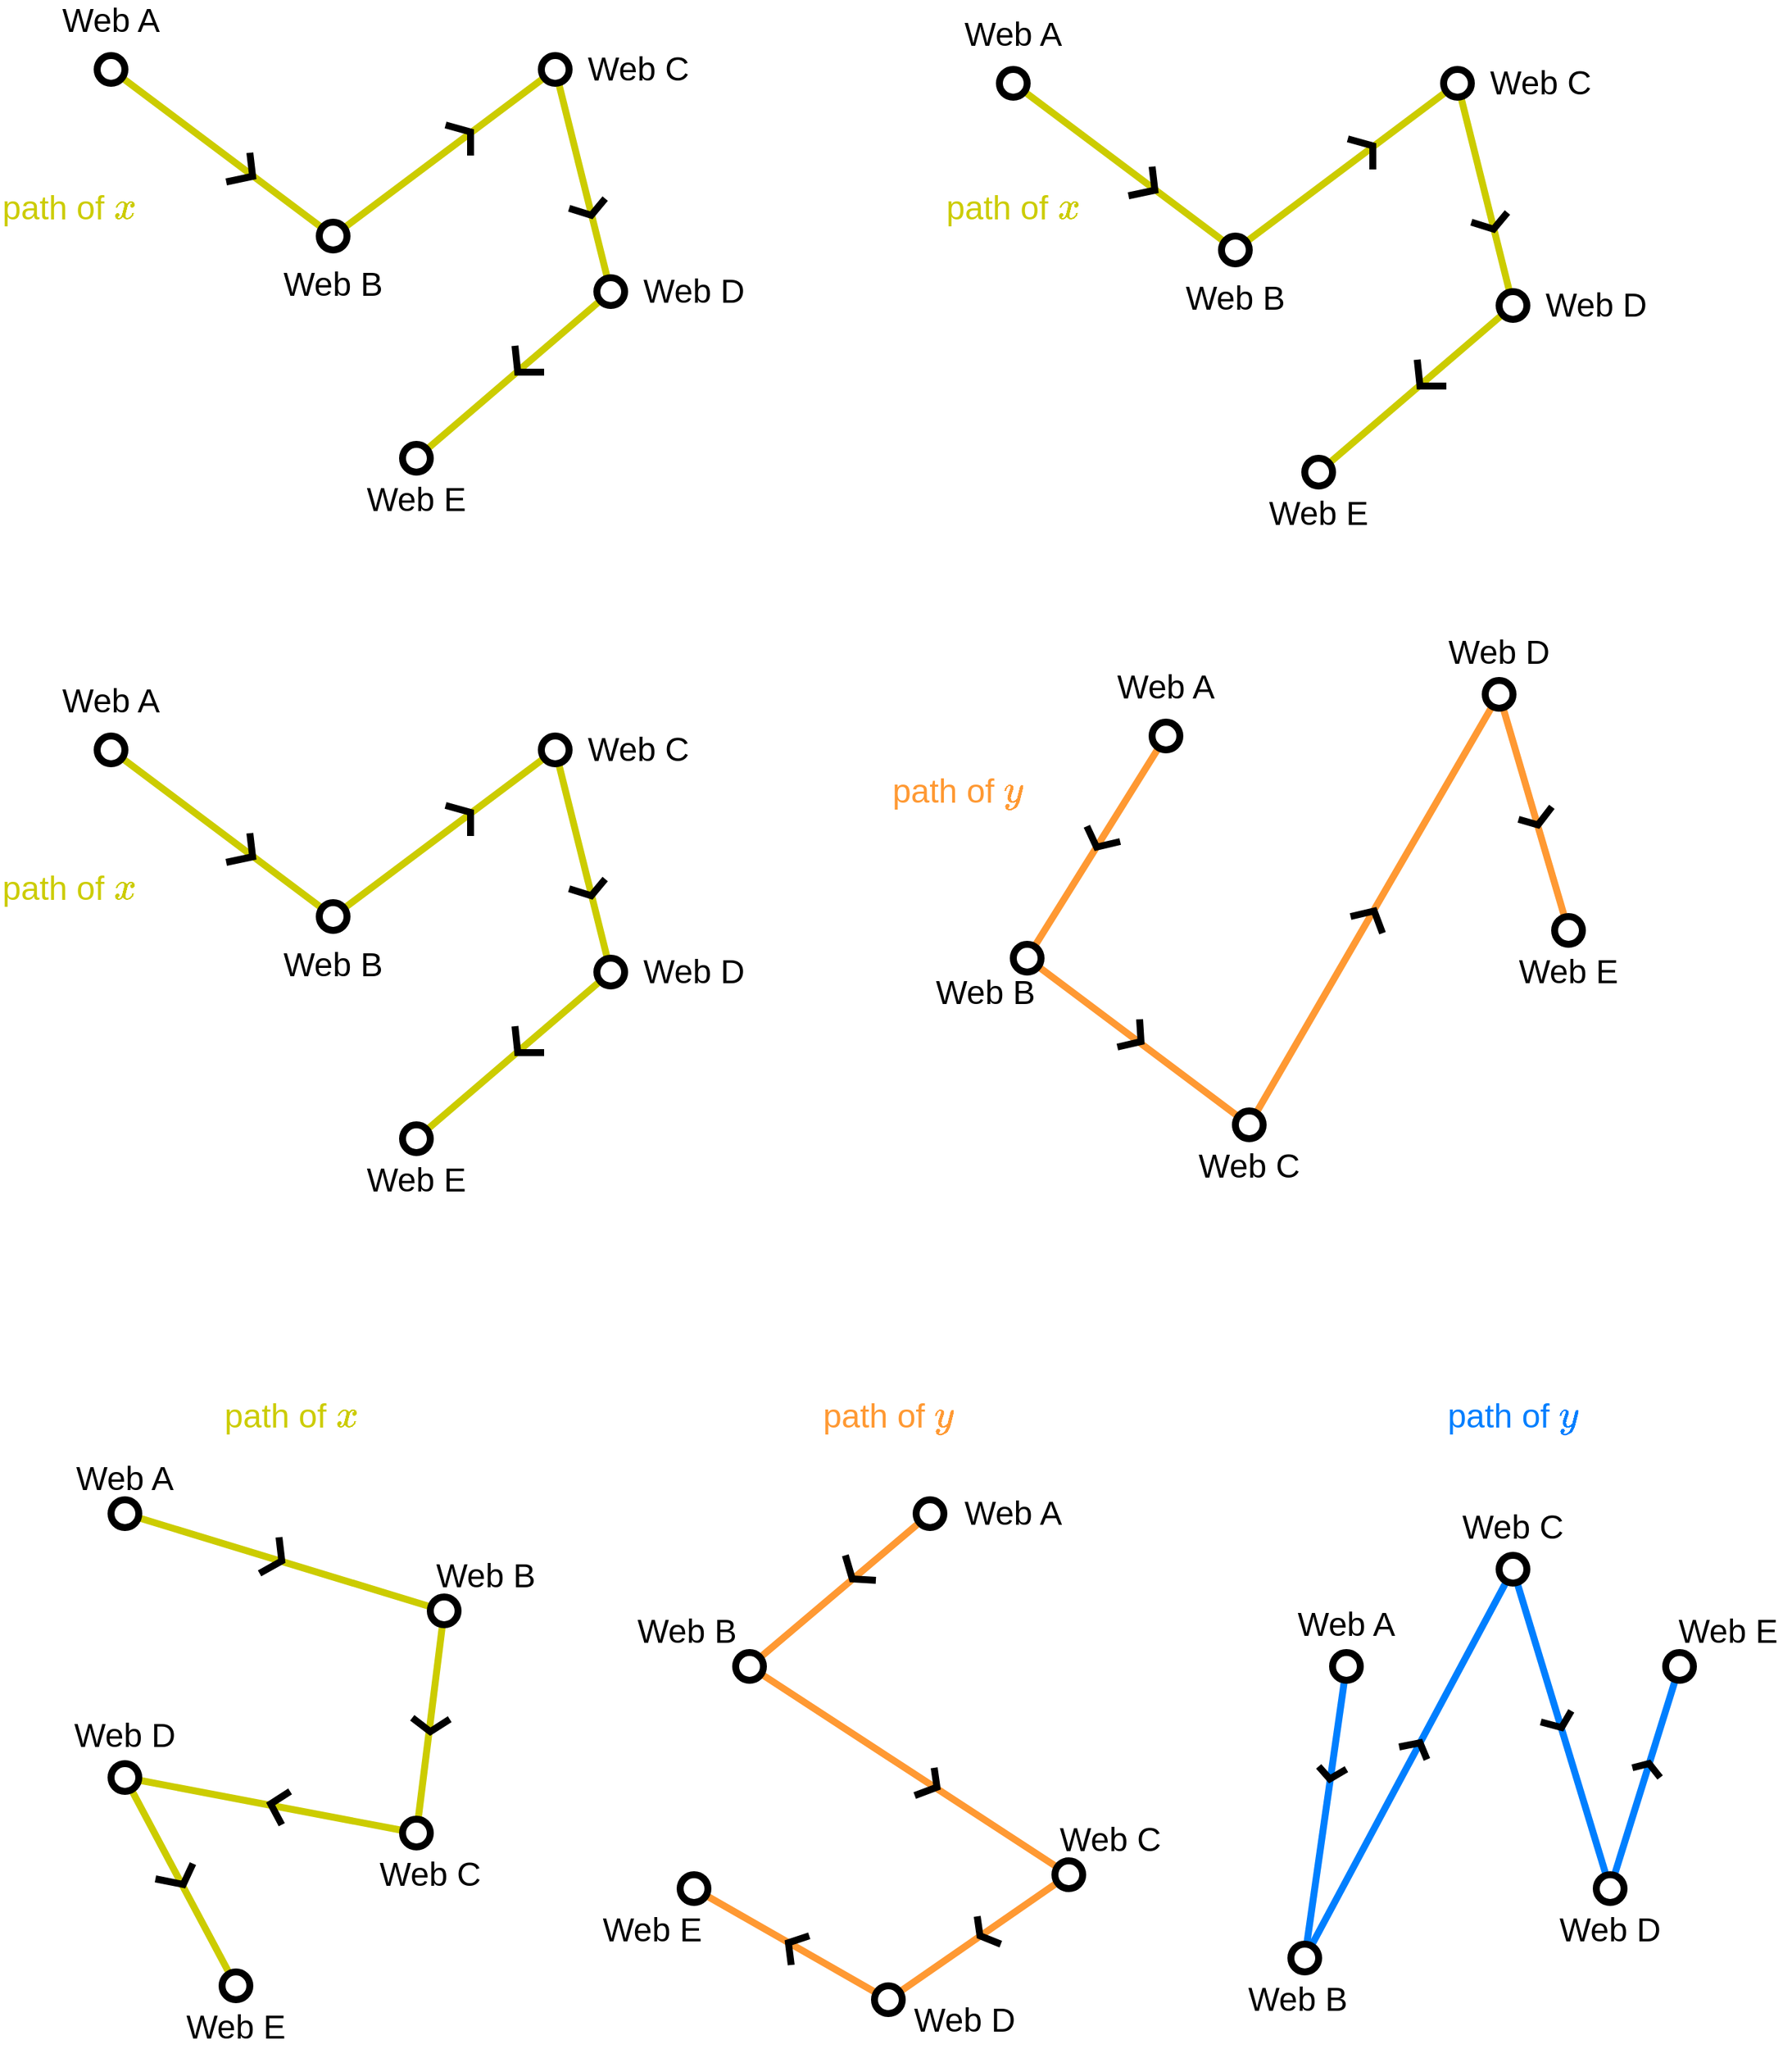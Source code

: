 <mxfile version="21.5.0" type="device">
  <diagram name="Page-1" id="IW_oSJNL5YYZl4O8NQYL">
    <mxGraphModel dx="2250" dy="1470" grid="1" gridSize="10" guides="1" tooltips="1" connect="1" arrows="1" fold="1" page="1" pageScale="1" pageWidth="850" pageHeight="1100" math="1" shadow="0">
      <root>
        <mxCell id="0" />
        <mxCell id="1" parent="0" />
        <mxCell id="uUJFxHH4b_m9CaUNY9jW-7" style="rounded=0;orthogonalLoop=1;jettySize=auto;html=1;endArrow=none;endFill=0;strokeWidth=5;strokeColor=#CCCC00;" edge="1" parent="1" source="uUJFxHH4b_m9CaUNY9jW-1" target="uUJFxHH4b_m9CaUNY9jW-3">
          <mxGeometry relative="1" as="geometry" />
        </mxCell>
        <mxCell id="uUJFxHH4b_m9CaUNY9jW-1" value="" style="ellipse;whiteSpace=wrap;html=1;strokeWidth=5;" vertex="1" parent="1">
          <mxGeometry x="70" y="150" width="20" height="20" as="geometry" />
        </mxCell>
        <mxCell id="uUJFxHH4b_m9CaUNY9jW-8" style="rounded=0;orthogonalLoop=1;jettySize=auto;html=1;endArrow=none;endFill=0;strokeWidth=5;strokeColor=#CCCC00;" edge="1" parent="1" source="uUJFxHH4b_m9CaUNY9jW-3" target="uUJFxHH4b_m9CaUNY9jW-4">
          <mxGeometry relative="1" as="geometry">
            <mxPoint x="98" y="176" as="sourcePoint" />
            <mxPoint x="242" y="284" as="targetPoint" />
          </mxGeometry>
        </mxCell>
        <mxCell id="uUJFxHH4b_m9CaUNY9jW-9" style="rounded=0;orthogonalLoop=1;jettySize=auto;html=1;endArrow=none;endFill=0;strokeWidth=5;strokeColor=#CCCC00;" edge="1" parent="1" source="uUJFxHH4b_m9CaUNY9jW-5" target="uUJFxHH4b_m9CaUNY9jW-4">
          <mxGeometry relative="1" as="geometry">
            <mxPoint x="258" y="284" as="sourcePoint" />
            <mxPoint x="402" y="176" as="targetPoint" />
          </mxGeometry>
        </mxCell>
        <mxCell id="uUJFxHH4b_m9CaUNY9jW-10" style="rounded=0;orthogonalLoop=1;jettySize=auto;html=1;endArrow=none;endFill=0;strokeWidth=5;strokeColor=#CCCC00;" edge="1" parent="1" source="uUJFxHH4b_m9CaUNY9jW-6" target="uUJFxHH4b_m9CaUNY9jW-5">
          <mxGeometry relative="1" as="geometry">
            <mxPoint x="448" y="320" as="sourcePoint" />
            <mxPoint x="412" y="180" as="targetPoint" />
          </mxGeometry>
        </mxCell>
        <mxCell id="uUJFxHH4b_m9CaUNY9jW-12" value="" style="endArrow=none;html=1;rounded=0;strokeWidth=5;" edge="1" parent="1">
          <mxGeometry width="50" height="50" relative="1" as="geometry">
            <mxPoint x="163" y="241" as="sourcePoint" />
            <mxPoint x="180" y="220" as="targetPoint" />
            <Array as="points">
              <mxPoint x="182" y="237" />
            </Array>
          </mxGeometry>
        </mxCell>
        <mxCell id="uUJFxHH4b_m9CaUNY9jW-14" value="" style="endArrow=none;html=1;rounded=0;strokeWidth=5;" edge="1" parent="1">
          <mxGeometry width="50" height="50" relative="1" as="geometry">
            <mxPoint x="321" y="200" as="sourcePoint" />
            <mxPoint x="339" y="222" as="targetPoint" />
            <Array as="points">
              <mxPoint x="339" y="205" />
            </Array>
          </mxGeometry>
        </mxCell>
        <mxCell id="uUJFxHH4b_m9CaUNY9jW-15" value="" style="endArrow=none;html=1;rounded=0;strokeWidth=5;" edge="1" parent="1">
          <mxGeometry width="50" height="50" relative="1" as="geometry">
            <mxPoint x="410" y="260" as="sourcePoint" />
            <mxPoint x="436" y="253" as="targetPoint" />
            <Array as="points">
              <mxPoint x="426" y="265" />
            </Array>
          </mxGeometry>
        </mxCell>
        <mxCell id="uUJFxHH4b_m9CaUNY9jW-16" value="" style="endArrow=none;html=1;rounded=0;strokeWidth=5;" edge="1" parent="1">
          <mxGeometry width="50" height="50" relative="1" as="geometry">
            <mxPoint x="371" y="359" as="sourcePoint" />
            <mxPoint x="392" y="378" as="targetPoint" />
            <Array as="points">
              <mxPoint x="373" y="378" />
            </Array>
          </mxGeometry>
        </mxCell>
        <mxCell id="uUJFxHH4b_m9CaUNY9jW-17" value="&lt;font style=&quot;font-size: 24px;&quot;&gt;Web A&lt;/font&gt;" style="text;html=1;strokeColor=none;fillColor=none;align=center;verticalAlign=middle;whiteSpace=wrap;rounded=0;" vertex="1" parent="1">
          <mxGeometry x="30" y="110" width="100" height="30" as="geometry" />
        </mxCell>
        <mxCell id="uUJFxHH4b_m9CaUNY9jW-18" value="&lt;font style=&quot;font-size: 24px;&quot;&gt;Web B&lt;/font&gt;" style="text;html=1;strokeColor=none;fillColor=none;align=center;verticalAlign=middle;whiteSpace=wrap;rounded=0;" vertex="1" parent="1">
          <mxGeometry x="190" y="300" width="100" height="30" as="geometry" />
        </mxCell>
        <mxCell id="uUJFxHH4b_m9CaUNY9jW-19" value="&lt;font style=&quot;font-size: 24px;&quot;&gt;Web C&lt;/font&gt;" style="text;html=1;strokeColor=none;fillColor=none;align=center;verticalAlign=middle;whiteSpace=wrap;rounded=0;" vertex="1" parent="1">
          <mxGeometry x="420" y="150" width="80" height="20" as="geometry" />
        </mxCell>
        <mxCell id="uUJFxHH4b_m9CaUNY9jW-21" value="&lt;font style=&quot;font-size: 24px;&quot;&gt;Web D&lt;/font&gt;" style="text;html=1;strokeColor=none;fillColor=none;align=center;verticalAlign=middle;whiteSpace=wrap;rounded=0;" vertex="1" parent="1">
          <mxGeometry x="460" y="310" width="80" height="20" as="geometry" />
        </mxCell>
        <mxCell id="uUJFxHH4b_m9CaUNY9jW-3" value="" style="ellipse;whiteSpace=wrap;html=1;strokeWidth=5;fillColor=default;" vertex="1" parent="1">
          <mxGeometry x="230" y="270" width="20" height="20" as="geometry" />
        </mxCell>
        <mxCell id="uUJFxHH4b_m9CaUNY9jW-4" value="" style="ellipse;whiteSpace=wrap;html=1;strokeWidth=5;" vertex="1" parent="1">
          <mxGeometry x="390" y="150" width="20" height="20" as="geometry" />
        </mxCell>
        <mxCell id="uUJFxHH4b_m9CaUNY9jW-5" value="" style="ellipse;whiteSpace=wrap;html=1;strokeWidth=5;" vertex="1" parent="1">
          <mxGeometry x="430" y="310" width="20" height="20" as="geometry" />
        </mxCell>
        <mxCell id="uUJFxHH4b_m9CaUNY9jW-6" value="" style="ellipse;whiteSpace=wrap;html=1;strokeWidth=5;" vertex="1" parent="1">
          <mxGeometry x="290" y="430" width="20" height="20" as="geometry" />
        </mxCell>
        <mxCell id="uUJFxHH4b_m9CaUNY9jW-22" value="&lt;font style=&quot;font-size: 24px;&quot;&gt;Web E&lt;/font&gt;" style="text;html=1;strokeColor=none;fillColor=none;align=center;verticalAlign=middle;whiteSpace=wrap;rounded=0;" vertex="1" parent="1">
          <mxGeometry x="260" y="460" width="80" height="20" as="geometry" />
        </mxCell>
        <mxCell id="uUJFxHH4b_m9CaUNY9jW-23" style="rounded=0;orthogonalLoop=1;jettySize=auto;html=1;endArrow=none;endFill=0;strokeWidth=5;strokeColor=#CCCC00;" edge="1" source="uUJFxHH4b_m9CaUNY9jW-24" target="uUJFxHH4b_m9CaUNY9jW-36" parent="1">
          <mxGeometry relative="1" as="geometry" />
        </mxCell>
        <mxCell id="uUJFxHH4b_m9CaUNY9jW-24" value="" style="ellipse;whiteSpace=wrap;html=1;strokeWidth=5;" vertex="1" parent="1">
          <mxGeometry x="720" y="160" width="20" height="20" as="geometry" />
        </mxCell>
        <mxCell id="uUJFxHH4b_m9CaUNY9jW-25" style="rounded=0;orthogonalLoop=1;jettySize=auto;html=1;endArrow=none;endFill=0;strokeWidth=5;strokeColor=#CCCC00;" edge="1" source="uUJFxHH4b_m9CaUNY9jW-36" target="uUJFxHH4b_m9CaUNY9jW-37" parent="1">
          <mxGeometry relative="1" as="geometry">
            <mxPoint x="748" y="186" as="sourcePoint" />
            <mxPoint x="892" y="294" as="targetPoint" />
          </mxGeometry>
        </mxCell>
        <mxCell id="uUJFxHH4b_m9CaUNY9jW-26" style="rounded=0;orthogonalLoop=1;jettySize=auto;html=1;endArrow=none;endFill=0;strokeWidth=5;strokeColor=#CCCC00;" edge="1" source="uUJFxHH4b_m9CaUNY9jW-38" target="uUJFxHH4b_m9CaUNY9jW-37" parent="1">
          <mxGeometry relative="1" as="geometry">
            <mxPoint x="908" y="294" as="sourcePoint" />
            <mxPoint x="1052" y="186" as="targetPoint" />
          </mxGeometry>
        </mxCell>
        <mxCell id="uUJFxHH4b_m9CaUNY9jW-27" style="rounded=0;orthogonalLoop=1;jettySize=auto;html=1;endArrow=none;endFill=0;strokeWidth=5;strokeColor=#CCCC00;" edge="1" source="uUJFxHH4b_m9CaUNY9jW-39" target="uUJFxHH4b_m9CaUNY9jW-38" parent="1">
          <mxGeometry relative="1" as="geometry">
            <mxPoint x="1098" y="330" as="sourcePoint" />
            <mxPoint x="1062" y="190" as="targetPoint" />
          </mxGeometry>
        </mxCell>
        <mxCell id="uUJFxHH4b_m9CaUNY9jW-28" value="" style="endArrow=none;html=1;rounded=0;strokeWidth=5;" edge="1" parent="1">
          <mxGeometry width="50" height="50" relative="1" as="geometry">
            <mxPoint x="813" y="251" as="sourcePoint" />
            <mxPoint x="830" y="230" as="targetPoint" />
            <Array as="points">
              <mxPoint x="832" y="247" />
            </Array>
          </mxGeometry>
        </mxCell>
        <mxCell id="uUJFxHH4b_m9CaUNY9jW-29" value="" style="endArrow=none;html=1;rounded=0;strokeWidth=5;" edge="1" parent="1">
          <mxGeometry width="50" height="50" relative="1" as="geometry">
            <mxPoint x="971" y="210" as="sourcePoint" />
            <mxPoint x="989" y="232" as="targetPoint" />
            <Array as="points">
              <mxPoint x="989" y="215" />
            </Array>
          </mxGeometry>
        </mxCell>
        <mxCell id="uUJFxHH4b_m9CaUNY9jW-30" value="" style="endArrow=none;html=1;rounded=0;strokeWidth=5;" edge="1" parent="1">
          <mxGeometry width="50" height="50" relative="1" as="geometry">
            <mxPoint x="1060" y="270" as="sourcePoint" />
            <mxPoint x="1086" y="263" as="targetPoint" />
            <Array as="points">
              <mxPoint x="1076" y="275" />
            </Array>
          </mxGeometry>
        </mxCell>
        <mxCell id="uUJFxHH4b_m9CaUNY9jW-31" value="" style="endArrow=none;html=1;rounded=0;strokeWidth=5;" edge="1" parent="1">
          <mxGeometry width="50" height="50" relative="1" as="geometry">
            <mxPoint x="1021" y="369" as="sourcePoint" />
            <mxPoint x="1042" y="388" as="targetPoint" />
            <Array as="points">
              <mxPoint x="1023" y="388" />
            </Array>
          </mxGeometry>
        </mxCell>
        <mxCell id="uUJFxHH4b_m9CaUNY9jW-32" value="&lt;font style=&quot;font-size: 24px;&quot;&gt;Web A&lt;/font&gt;" style="text;html=1;strokeColor=none;fillColor=none;align=center;verticalAlign=middle;whiteSpace=wrap;rounded=0;" vertex="1" parent="1">
          <mxGeometry x="680" y="120" width="100" height="30" as="geometry" />
        </mxCell>
        <mxCell id="uUJFxHH4b_m9CaUNY9jW-33" value="&lt;font style=&quot;font-size: 24px;&quot;&gt;Web B&lt;/font&gt;" style="text;html=1;strokeColor=none;fillColor=none;align=center;verticalAlign=middle;whiteSpace=wrap;rounded=0;" vertex="1" parent="1">
          <mxGeometry x="840" y="310" width="100" height="30" as="geometry" />
        </mxCell>
        <mxCell id="uUJFxHH4b_m9CaUNY9jW-34" value="&lt;font style=&quot;font-size: 24px;&quot;&gt;Web C&lt;/font&gt;" style="text;html=1;strokeColor=none;fillColor=none;align=center;verticalAlign=middle;whiteSpace=wrap;rounded=0;" vertex="1" parent="1">
          <mxGeometry x="1070" y="160" width="80" height="20" as="geometry" />
        </mxCell>
        <mxCell id="uUJFxHH4b_m9CaUNY9jW-35" value="&lt;font style=&quot;font-size: 24px;&quot;&gt;Web D&lt;/font&gt;" style="text;html=1;strokeColor=none;fillColor=none;align=center;verticalAlign=middle;whiteSpace=wrap;rounded=0;" vertex="1" parent="1">
          <mxGeometry x="1110" y="320" width="80" height="20" as="geometry" />
        </mxCell>
        <mxCell id="uUJFxHH4b_m9CaUNY9jW-36" value="" style="ellipse;whiteSpace=wrap;html=1;strokeWidth=5;fillColor=default;" vertex="1" parent="1">
          <mxGeometry x="880" y="280" width="20" height="20" as="geometry" />
        </mxCell>
        <mxCell id="uUJFxHH4b_m9CaUNY9jW-37" value="" style="ellipse;whiteSpace=wrap;html=1;strokeWidth=5;" vertex="1" parent="1">
          <mxGeometry x="1040" y="160" width="20" height="20" as="geometry" />
        </mxCell>
        <mxCell id="uUJFxHH4b_m9CaUNY9jW-38" value="" style="ellipse;whiteSpace=wrap;html=1;strokeWidth=5;" vertex="1" parent="1">
          <mxGeometry x="1080" y="320" width="20" height="20" as="geometry" />
        </mxCell>
        <mxCell id="uUJFxHH4b_m9CaUNY9jW-39" value="" style="ellipse;whiteSpace=wrap;html=1;strokeWidth=5;" vertex="1" parent="1">
          <mxGeometry x="940" y="440" width="20" height="20" as="geometry" />
        </mxCell>
        <mxCell id="uUJFxHH4b_m9CaUNY9jW-40" value="&lt;font style=&quot;font-size: 24px;&quot;&gt;Web E&lt;/font&gt;" style="text;html=1;strokeColor=none;fillColor=none;align=center;verticalAlign=middle;whiteSpace=wrap;rounded=0;" vertex="1" parent="1">
          <mxGeometry x="910" y="470" width="80" height="20" as="geometry" />
        </mxCell>
        <mxCell id="uUJFxHH4b_m9CaUNY9jW-41" value="&lt;font color=&quot;#cccc00&quot; style=&quot;font-size: 24px;&quot;&gt;path of \(x\)&lt;/font&gt;" style="text;html=1;strokeColor=none;fillColor=none;align=center;verticalAlign=middle;whiteSpace=wrap;rounded=0;" vertex="1" parent="1">
          <mxGeometry y="240" width="100" height="40" as="geometry" />
        </mxCell>
        <mxCell id="uUJFxHH4b_m9CaUNY9jW-42" value="&lt;font color=&quot;#cccc00&quot; style=&quot;font-size: 24px;&quot;&gt;path of \(x\)&lt;/font&gt;" style="text;html=1;strokeColor=none;fillColor=none;align=center;verticalAlign=middle;whiteSpace=wrap;rounded=0;" vertex="1" parent="1">
          <mxGeometry x="680" y="240" width="100" height="40" as="geometry" />
        </mxCell>
        <mxCell id="uUJFxHH4b_m9CaUNY9jW-43" style="rounded=0;orthogonalLoop=1;jettySize=auto;html=1;endArrow=none;endFill=0;strokeWidth=5;strokeColor=#CCCC00;" edge="1" source="uUJFxHH4b_m9CaUNY9jW-44" target="uUJFxHH4b_m9CaUNY9jW-56" parent="1">
          <mxGeometry relative="1" as="geometry" />
        </mxCell>
        <mxCell id="uUJFxHH4b_m9CaUNY9jW-44" value="" style="ellipse;whiteSpace=wrap;html=1;strokeWidth=5;" vertex="1" parent="1">
          <mxGeometry x="70" y="640" width="20" height="20" as="geometry" />
        </mxCell>
        <mxCell id="uUJFxHH4b_m9CaUNY9jW-45" style="rounded=0;orthogonalLoop=1;jettySize=auto;html=1;endArrow=none;endFill=0;strokeWidth=5;strokeColor=#CCCC00;" edge="1" source="uUJFxHH4b_m9CaUNY9jW-56" target="uUJFxHH4b_m9CaUNY9jW-57" parent="1">
          <mxGeometry relative="1" as="geometry">
            <mxPoint x="98" y="666" as="sourcePoint" />
            <mxPoint x="242" y="774" as="targetPoint" />
          </mxGeometry>
        </mxCell>
        <mxCell id="uUJFxHH4b_m9CaUNY9jW-46" style="rounded=0;orthogonalLoop=1;jettySize=auto;html=1;endArrow=none;endFill=0;strokeWidth=5;strokeColor=#CCCC00;" edge="1" source="uUJFxHH4b_m9CaUNY9jW-58" target="uUJFxHH4b_m9CaUNY9jW-57" parent="1">
          <mxGeometry relative="1" as="geometry">
            <mxPoint x="258" y="774" as="sourcePoint" />
            <mxPoint x="402" y="666" as="targetPoint" />
          </mxGeometry>
        </mxCell>
        <mxCell id="uUJFxHH4b_m9CaUNY9jW-47" style="rounded=0;orthogonalLoop=1;jettySize=auto;html=1;endArrow=none;endFill=0;strokeWidth=5;strokeColor=#CCCC00;" edge="1" source="uUJFxHH4b_m9CaUNY9jW-59" target="uUJFxHH4b_m9CaUNY9jW-58" parent="1">
          <mxGeometry relative="1" as="geometry">
            <mxPoint x="448" y="810" as="sourcePoint" />
            <mxPoint x="412" y="670" as="targetPoint" />
          </mxGeometry>
        </mxCell>
        <mxCell id="uUJFxHH4b_m9CaUNY9jW-48" value="" style="endArrow=none;html=1;rounded=0;strokeWidth=5;" edge="1" parent="1">
          <mxGeometry width="50" height="50" relative="1" as="geometry">
            <mxPoint x="163" y="731" as="sourcePoint" />
            <mxPoint x="180" y="710" as="targetPoint" />
            <Array as="points">
              <mxPoint x="182" y="727" />
            </Array>
          </mxGeometry>
        </mxCell>
        <mxCell id="uUJFxHH4b_m9CaUNY9jW-49" value="" style="endArrow=none;html=1;rounded=0;strokeWidth=5;" edge="1" parent="1">
          <mxGeometry width="50" height="50" relative="1" as="geometry">
            <mxPoint x="321" y="690" as="sourcePoint" />
            <mxPoint x="339" y="712" as="targetPoint" />
            <Array as="points">
              <mxPoint x="339" y="695" />
            </Array>
          </mxGeometry>
        </mxCell>
        <mxCell id="uUJFxHH4b_m9CaUNY9jW-50" value="" style="endArrow=none;html=1;rounded=0;strokeWidth=5;" edge="1" parent="1">
          <mxGeometry width="50" height="50" relative="1" as="geometry">
            <mxPoint x="410" y="750" as="sourcePoint" />
            <mxPoint x="436" y="743" as="targetPoint" />
            <Array as="points">
              <mxPoint x="426" y="755" />
            </Array>
          </mxGeometry>
        </mxCell>
        <mxCell id="uUJFxHH4b_m9CaUNY9jW-51" value="" style="endArrow=none;html=1;rounded=0;strokeWidth=5;" edge="1" parent="1">
          <mxGeometry width="50" height="50" relative="1" as="geometry">
            <mxPoint x="371" y="849" as="sourcePoint" />
            <mxPoint x="392" y="868" as="targetPoint" />
            <Array as="points">
              <mxPoint x="373" y="868" />
            </Array>
          </mxGeometry>
        </mxCell>
        <mxCell id="uUJFxHH4b_m9CaUNY9jW-52" value="&lt;font style=&quot;font-size: 24px;&quot;&gt;Web A&lt;/font&gt;" style="text;html=1;strokeColor=none;fillColor=none;align=center;verticalAlign=middle;whiteSpace=wrap;rounded=0;" vertex="1" parent="1">
          <mxGeometry x="30" y="600" width="100" height="30" as="geometry" />
        </mxCell>
        <mxCell id="uUJFxHH4b_m9CaUNY9jW-53" value="&lt;font style=&quot;font-size: 24px;&quot;&gt;Web B&lt;/font&gt;" style="text;html=1;strokeColor=none;fillColor=none;align=center;verticalAlign=middle;whiteSpace=wrap;rounded=0;" vertex="1" parent="1">
          <mxGeometry x="190" y="790" width="100" height="30" as="geometry" />
        </mxCell>
        <mxCell id="uUJFxHH4b_m9CaUNY9jW-54" value="&lt;font style=&quot;font-size: 24px;&quot;&gt;Web C&lt;/font&gt;" style="text;html=1;strokeColor=none;fillColor=none;align=center;verticalAlign=middle;whiteSpace=wrap;rounded=0;" vertex="1" parent="1">
          <mxGeometry x="420" y="640" width="80" height="20" as="geometry" />
        </mxCell>
        <mxCell id="uUJFxHH4b_m9CaUNY9jW-55" value="&lt;font style=&quot;font-size: 24px;&quot;&gt;Web D&lt;/font&gt;" style="text;html=1;strokeColor=none;fillColor=none;align=center;verticalAlign=middle;whiteSpace=wrap;rounded=0;" vertex="1" parent="1">
          <mxGeometry x="460" y="800" width="80" height="20" as="geometry" />
        </mxCell>
        <mxCell id="uUJFxHH4b_m9CaUNY9jW-56" value="" style="ellipse;whiteSpace=wrap;html=1;strokeWidth=5;fillColor=default;" vertex="1" parent="1">
          <mxGeometry x="230" y="760" width="20" height="20" as="geometry" />
        </mxCell>
        <mxCell id="uUJFxHH4b_m9CaUNY9jW-57" value="" style="ellipse;whiteSpace=wrap;html=1;strokeWidth=5;" vertex="1" parent="1">
          <mxGeometry x="390" y="640" width="20" height="20" as="geometry" />
        </mxCell>
        <mxCell id="uUJFxHH4b_m9CaUNY9jW-58" value="" style="ellipse;whiteSpace=wrap;html=1;strokeWidth=5;" vertex="1" parent="1">
          <mxGeometry x="430" y="800" width="20" height="20" as="geometry" />
        </mxCell>
        <mxCell id="uUJFxHH4b_m9CaUNY9jW-59" value="" style="ellipse;whiteSpace=wrap;html=1;strokeWidth=5;" vertex="1" parent="1">
          <mxGeometry x="290" y="920" width="20" height="20" as="geometry" />
        </mxCell>
        <mxCell id="uUJFxHH4b_m9CaUNY9jW-60" value="&lt;font style=&quot;font-size: 24px;&quot;&gt;Web E&lt;/font&gt;" style="text;html=1;strokeColor=none;fillColor=none;align=center;verticalAlign=middle;whiteSpace=wrap;rounded=0;" vertex="1" parent="1">
          <mxGeometry x="260" y="950" width="80" height="20" as="geometry" />
        </mxCell>
        <mxCell id="uUJFxHH4b_m9CaUNY9jW-61" value="&lt;font color=&quot;#cccc00&quot; style=&quot;font-size: 24px;&quot;&gt;path of \(x\)&lt;/font&gt;" style="text;html=1;strokeColor=none;fillColor=none;align=center;verticalAlign=middle;whiteSpace=wrap;rounded=0;" vertex="1" parent="1">
          <mxGeometry y="730" width="100" height="40" as="geometry" />
        </mxCell>
        <mxCell id="uUJFxHH4b_m9CaUNY9jW-67" style="rounded=0;orthogonalLoop=1;jettySize=auto;html=1;endArrow=none;endFill=0;strokeWidth=5;strokeColor=#FF9933;" edge="1" parent="1" source="uUJFxHH4b_m9CaUNY9jW-63" target="uUJFxHH4b_m9CaUNY9jW-62">
          <mxGeometry relative="1" as="geometry">
            <mxPoint x="760" y="692" as="sourcePoint" />
            <mxPoint x="904" y="800" as="targetPoint" />
          </mxGeometry>
        </mxCell>
        <mxCell id="uUJFxHH4b_m9CaUNY9jW-68" style="rounded=0;orthogonalLoop=1;jettySize=auto;html=1;endArrow=none;endFill=0;strokeWidth=5;strokeColor=#FF9933;" edge="1" parent="1" source="uUJFxHH4b_m9CaUNY9jW-63" target="uUJFxHH4b_m9CaUNY9jW-64">
          <mxGeometry relative="1" as="geometry">
            <mxPoint x="755" y="802" as="sourcePoint" />
            <mxPoint x="845" y="658" as="targetPoint" />
          </mxGeometry>
        </mxCell>
        <mxCell id="uUJFxHH4b_m9CaUNY9jW-69" style="rounded=0;orthogonalLoop=1;jettySize=auto;html=1;endArrow=none;endFill=0;strokeWidth=5;strokeColor=#FF9933;" edge="1" parent="1" source="uUJFxHH4b_m9CaUNY9jW-64" target="uUJFxHH4b_m9CaUNY9jW-65">
          <mxGeometry relative="1" as="geometry">
            <mxPoint x="758" y="816" as="sourcePoint" />
            <mxPoint x="902" y="924" as="targetPoint" />
          </mxGeometry>
        </mxCell>
        <mxCell id="uUJFxHH4b_m9CaUNY9jW-70" style="rounded=0;orthogonalLoop=1;jettySize=auto;html=1;endArrow=none;endFill=0;strokeWidth=5;strokeColor=#FF9933;" edge="1" parent="1" source="uUJFxHH4b_m9CaUNY9jW-65" target="uUJFxHH4b_m9CaUNY9jW-66">
          <mxGeometry relative="1" as="geometry">
            <mxPoint x="915" y="921" as="sourcePoint" />
            <mxPoint x="1085" y="629" as="targetPoint" />
          </mxGeometry>
        </mxCell>
        <mxCell id="uUJFxHH4b_m9CaUNY9jW-62" value="" style="ellipse;whiteSpace=wrap;html=1;strokeWidth=5;" vertex="1" parent="1">
          <mxGeometry x="830" y="630" width="20" height="20" as="geometry" />
        </mxCell>
        <mxCell id="uUJFxHH4b_m9CaUNY9jW-63" value="" style="ellipse;whiteSpace=wrap;html=1;strokeWidth=5;" vertex="1" parent="1">
          <mxGeometry x="730" y="790" width="20" height="20" as="geometry" />
        </mxCell>
        <mxCell id="uUJFxHH4b_m9CaUNY9jW-64" value="" style="ellipse;whiteSpace=wrap;html=1;strokeWidth=5;" vertex="1" parent="1">
          <mxGeometry x="890" y="910" width="20" height="20" as="geometry" />
        </mxCell>
        <mxCell id="uUJFxHH4b_m9CaUNY9jW-65" value="" style="ellipse;whiteSpace=wrap;html=1;strokeWidth=5;" vertex="1" parent="1">
          <mxGeometry x="1070" y="600" width="20" height="20" as="geometry" />
        </mxCell>
        <mxCell id="uUJFxHH4b_m9CaUNY9jW-66" value="" style="ellipse;whiteSpace=wrap;html=1;strokeWidth=5;" vertex="1" parent="1">
          <mxGeometry x="1120" y="770" width="20" height="20" as="geometry" />
        </mxCell>
        <mxCell id="uUJFxHH4b_m9CaUNY9jW-72" value="" style="endArrow=none;html=1;rounded=0;strokeWidth=5;" edge="1" parent="1">
          <mxGeometry width="50" height="50" relative="1" as="geometry">
            <mxPoint x="783" y="705" as="sourcePoint" />
            <mxPoint x="807" y="716" as="targetPoint" />
            <Array as="points">
              <mxPoint x="790" y="720" />
            </Array>
          </mxGeometry>
        </mxCell>
        <mxCell id="uUJFxHH4b_m9CaUNY9jW-73" value="" style="endArrow=none;html=1;rounded=0;strokeWidth=5;" edge="1" parent="1">
          <mxGeometry width="50" height="50" relative="1" as="geometry">
            <mxPoint x="821" y="844" as="sourcePoint" />
            <mxPoint x="805" y="864" as="targetPoint" />
            <Array as="points">
              <mxPoint x="822" y="860" />
            </Array>
          </mxGeometry>
        </mxCell>
        <mxCell id="uUJFxHH4b_m9CaUNY9jW-74" value="" style="endArrow=none;html=1;rounded=0;strokeWidth=5;" edge="1" parent="1">
          <mxGeometry width="50" height="50" relative="1" as="geometry">
            <mxPoint x="996" y="782" as="sourcePoint" />
            <mxPoint x="973" y="770" as="targetPoint" />
            <Array as="points">
              <mxPoint x="990" y="766" />
            </Array>
          </mxGeometry>
        </mxCell>
        <mxCell id="uUJFxHH4b_m9CaUNY9jW-75" value="" style="endArrow=none;html=1;rounded=0;strokeWidth=5;" edge="1" parent="1">
          <mxGeometry width="50" height="50" relative="1" as="geometry">
            <mxPoint x="1094" y="700" as="sourcePoint" />
            <mxPoint x="1118" y="691" as="targetPoint" />
            <Array as="points">
              <mxPoint x="1108" y="704" />
            </Array>
          </mxGeometry>
        </mxCell>
        <mxCell id="uUJFxHH4b_m9CaUNY9jW-76" value="&lt;font style=&quot;font-size: 24px;&quot;&gt;Web A&lt;/font&gt;" style="text;html=1;strokeColor=none;fillColor=none;align=center;verticalAlign=middle;whiteSpace=wrap;rounded=0;" vertex="1" parent="1">
          <mxGeometry x="790" y="590" width="100" height="30" as="geometry" />
        </mxCell>
        <mxCell id="uUJFxHH4b_m9CaUNY9jW-77" value="&lt;font style=&quot;font-size: 24px;&quot;&gt;Web B&lt;/font&gt;" style="text;html=1;strokeColor=none;fillColor=none;align=center;verticalAlign=middle;whiteSpace=wrap;rounded=0;" vertex="1" parent="1">
          <mxGeometry x="660" y="810" width="100" height="30" as="geometry" />
        </mxCell>
        <mxCell id="uUJFxHH4b_m9CaUNY9jW-78" value="&lt;font style=&quot;font-size: 24px;&quot;&gt;Web C&lt;/font&gt;" style="text;html=1;strokeColor=none;fillColor=none;align=center;verticalAlign=middle;whiteSpace=wrap;rounded=0;" vertex="1" parent="1">
          <mxGeometry x="860" y="940" width="80" height="20" as="geometry" />
        </mxCell>
        <mxCell id="uUJFxHH4b_m9CaUNY9jW-80" value="&lt;font style=&quot;font-size: 24px;&quot;&gt;Web D&lt;/font&gt;" style="text;html=1;strokeColor=none;fillColor=none;align=center;verticalAlign=middle;whiteSpace=wrap;rounded=0;" vertex="1" parent="1">
          <mxGeometry x="1040" y="570" width="80" height="20" as="geometry" />
        </mxCell>
        <mxCell id="uUJFxHH4b_m9CaUNY9jW-81" value="&lt;font style=&quot;font-size: 24px;&quot;&gt;Web E&lt;/font&gt;" style="text;html=1;strokeColor=none;fillColor=none;align=center;verticalAlign=middle;whiteSpace=wrap;rounded=0;" vertex="1" parent="1">
          <mxGeometry x="1090" y="800" width="80" height="20" as="geometry" />
        </mxCell>
        <mxCell id="uUJFxHH4b_m9CaUNY9jW-82" value="&lt;font color=&quot;#ff9933&quot; style=&quot;font-size: 24px;&quot;&gt;path of \(y\)&lt;/font&gt;" style="text;html=1;strokeColor=none;fillColor=none;align=center;verticalAlign=middle;whiteSpace=wrap;rounded=0;" vertex="1" parent="1">
          <mxGeometry x="640" y="660" width="100" height="40" as="geometry" />
        </mxCell>
        <mxCell id="uUJFxHH4b_m9CaUNY9jW-89" style="rounded=0;orthogonalLoop=1;jettySize=auto;html=1;endArrow=none;endFill=0;strokeWidth=5;strokeColor=#CCCC00;" edge="1" parent="1" source="uUJFxHH4b_m9CaUNY9jW-84" target="uUJFxHH4b_m9CaUNY9jW-85">
          <mxGeometry relative="1" as="geometry">
            <mxPoint x="150" y="1297" as="sourcePoint" />
            <mxPoint x="274" y="1190" as="targetPoint" />
          </mxGeometry>
        </mxCell>
        <mxCell id="uUJFxHH4b_m9CaUNY9jW-90" style="rounded=0;orthogonalLoop=1;jettySize=auto;html=1;endArrow=none;endFill=0;strokeWidth=5;strokeColor=#CCCC00;" edge="1" parent="1" source="uUJFxHH4b_m9CaUNY9jW-85" target="uUJFxHH4b_m9CaUNY9jW-86">
          <mxGeometry relative="1" as="geometry">
            <mxPoint x="110" y="1213" as="sourcePoint" />
            <mxPoint x="320" y="1277" as="targetPoint" />
          </mxGeometry>
        </mxCell>
        <mxCell id="uUJFxHH4b_m9CaUNY9jW-91" style="rounded=0;orthogonalLoop=1;jettySize=auto;html=1;endArrow=none;endFill=0;strokeWidth=5;strokeColor=#CCCC00;" edge="1" parent="1" source="uUJFxHH4b_m9CaUNY9jW-87" target="uUJFxHH4b_m9CaUNY9jW-86">
          <mxGeometry relative="1" as="geometry">
            <mxPoint x="329" y="1290" as="sourcePoint" />
            <mxPoint x="250" y="1460" as="targetPoint" />
          </mxGeometry>
        </mxCell>
        <mxCell id="uUJFxHH4b_m9CaUNY9jW-92" style="rounded=0;orthogonalLoop=1;jettySize=auto;html=1;endArrow=none;endFill=0;strokeWidth=5;strokeColor=#CCCC00;" edge="1" parent="1" source="uUJFxHH4b_m9CaUNY9jW-87" target="uUJFxHH4b_m9CaUNY9jW-88">
          <mxGeometry relative="1" as="geometry">
            <mxPoint x="110" y="1402" as="sourcePoint" />
            <mxPoint x="300" y="1438" as="targetPoint" />
          </mxGeometry>
        </mxCell>
        <mxCell id="uUJFxHH4b_m9CaUNY9jW-84" value="" style="ellipse;whiteSpace=wrap;html=1;strokeWidth=5;" vertex="1" parent="1">
          <mxGeometry x="80" y="1190" width="20" height="20" as="geometry" />
        </mxCell>
        <mxCell id="uUJFxHH4b_m9CaUNY9jW-85" value="" style="ellipse;whiteSpace=wrap;html=1;strokeWidth=5;" vertex="1" parent="1">
          <mxGeometry x="310" y="1260" width="20" height="20" as="geometry" />
        </mxCell>
        <mxCell id="uUJFxHH4b_m9CaUNY9jW-86" value="" style="ellipse;whiteSpace=wrap;html=1;strokeWidth=5;" vertex="1" parent="1">
          <mxGeometry x="290" y="1420" width="20" height="20" as="geometry" />
        </mxCell>
        <mxCell id="uUJFxHH4b_m9CaUNY9jW-87" value="" style="ellipse;whiteSpace=wrap;html=1;strokeWidth=5;" vertex="1" parent="1">
          <mxGeometry x="80" y="1380" width="20" height="20" as="geometry" />
        </mxCell>
        <mxCell id="uUJFxHH4b_m9CaUNY9jW-88" value="" style="ellipse;whiteSpace=wrap;html=1;strokeWidth=5;" vertex="1" parent="1">
          <mxGeometry x="160" y="1530" width="20" height="20" as="geometry" />
        </mxCell>
        <mxCell id="uUJFxHH4b_m9CaUNY9jW-93" value="" style="endArrow=none;html=1;rounded=0;strokeWidth=5;" edge="1" parent="1">
          <mxGeometry width="50" height="50" relative="1" as="geometry">
            <mxPoint x="187" y="1243" as="sourcePoint" />
            <mxPoint x="201" y="1217" as="targetPoint" />
            <Array as="points">
              <mxPoint x="203" y="1234" />
            </Array>
          </mxGeometry>
        </mxCell>
        <mxCell id="uUJFxHH4b_m9CaUNY9jW-94" value="" style="endArrow=none;html=1;rounded=0;strokeWidth=5;" edge="1" parent="1">
          <mxGeometry width="50" height="50" relative="1" as="geometry">
            <mxPoint x="297" y="1347" as="sourcePoint" />
            <mxPoint x="324" y="1348" as="targetPoint" />
            <Array as="points">
              <mxPoint x="310" y="1357" />
            </Array>
          </mxGeometry>
        </mxCell>
        <mxCell id="uUJFxHH4b_m9CaUNY9jW-95" value="" style="endArrow=none;html=1;rounded=0;strokeWidth=5;" edge="1" parent="1">
          <mxGeometry width="50" height="50" relative="1" as="geometry">
            <mxPoint x="203" y="1424" as="sourcePoint" />
            <mxPoint x="209" y="1400" as="targetPoint" />
            <Array as="points">
              <mxPoint x="195" y="1409" />
            </Array>
          </mxGeometry>
        </mxCell>
        <mxCell id="uUJFxHH4b_m9CaUNY9jW-96" value="" style="endArrow=none;html=1;rounded=0;strokeWidth=5;" edge="1" parent="1">
          <mxGeometry width="50" height="50" relative="1" as="geometry">
            <mxPoint x="112" y="1463" as="sourcePoint" />
            <mxPoint x="139" y="1452" as="targetPoint" />
            <Array as="points">
              <mxPoint x="132" y="1467" />
            </Array>
          </mxGeometry>
        </mxCell>
        <mxCell id="uUJFxHH4b_m9CaUNY9jW-102" style="rounded=0;orthogonalLoop=1;jettySize=auto;html=1;endArrow=none;endFill=0;strokeWidth=5;strokeColor=#FF9933;" edge="1" parent="1" source="uUJFxHH4b_m9CaUNY9jW-98" target="uUJFxHH4b_m9CaUNY9jW-97">
          <mxGeometry relative="1" as="geometry">
            <mxPoint x="660" y="1102" as="sourcePoint" />
            <mxPoint x="750" y="958" as="targetPoint" />
          </mxGeometry>
        </mxCell>
        <mxCell id="uUJFxHH4b_m9CaUNY9jW-103" style="rounded=0;orthogonalLoop=1;jettySize=auto;html=1;endArrow=none;endFill=0;strokeWidth=5;strokeColor=#FF9933;" edge="1" parent="1" source="uUJFxHH4b_m9CaUNY9jW-98" target="uUJFxHH4b_m9CaUNY9jW-99">
          <mxGeometry relative="1" as="geometry">
            <mxPoint x="558" y="1314" as="sourcePoint" />
            <mxPoint x="672" y="1216" as="targetPoint" />
          </mxGeometry>
        </mxCell>
        <mxCell id="uUJFxHH4b_m9CaUNY9jW-104" style="rounded=0;orthogonalLoop=1;jettySize=auto;html=1;endArrow=none;endFill=0;strokeWidth=5;strokeColor=#FF9933;" edge="1" parent="1" source="uUJFxHH4b_m9CaUNY9jW-99" target="uUJFxHH4b_m9CaUNY9jW-100">
          <mxGeometry relative="1" as="geometry">
            <mxPoint x="558" y="1325" as="sourcePoint" />
            <mxPoint x="772" y="1465" as="targetPoint" />
          </mxGeometry>
        </mxCell>
        <mxCell id="uUJFxHH4b_m9CaUNY9jW-105" style="rounded=0;orthogonalLoop=1;jettySize=auto;html=1;endArrow=none;endFill=0;strokeWidth=5;strokeColor=#FF9933;" edge="1" parent="1" source="uUJFxHH4b_m9CaUNY9jW-100" target="uUJFxHH4b_m9CaUNY9jW-101">
          <mxGeometry relative="1" as="geometry">
            <mxPoint x="772" y="1476" as="sourcePoint" />
            <mxPoint x="658" y="1554" as="targetPoint" />
          </mxGeometry>
        </mxCell>
        <mxCell id="uUJFxHH4b_m9CaUNY9jW-97" value="" style="ellipse;whiteSpace=wrap;html=1;strokeWidth=5;" vertex="1" parent="1">
          <mxGeometry x="660" y="1190" width="20" height="20" as="geometry" />
        </mxCell>
        <mxCell id="uUJFxHH4b_m9CaUNY9jW-98" value="" style="ellipse;whiteSpace=wrap;html=1;strokeWidth=5;" vertex="1" parent="1">
          <mxGeometry x="530" y="1300" width="20" height="20" as="geometry" />
        </mxCell>
        <mxCell id="uUJFxHH4b_m9CaUNY9jW-99" value="" style="ellipse;whiteSpace=wrap;html=1;strokeWidth=5;" vertex="1" parent="1">
          <mxGeometry x="760" y="1450" width="20" height="20" as="geometry" />
        </mxCell>
        <mxCell id="uUJFxHH4b_m9CaUNY9jW-100" value="" style="ellipse;whiteSpace=wrap;html=1;strokeWidth=5;" vertex="1" parent="1">
          <mxGeometry x="630" y="1540" width="20" height="20" as="geometry" />
        </mxCell>
        <mxCell id="uUJFxHH4b_m9CaUNY9jW-101" value="" style="ellipse;whiteSpace=wrap;html=1;strokeWidth=5;" vertex="1" parent="1">
          <mxGeometry x="490" y="1460" width="20" height="20" as="geometry" />
        </mxCell>
        <mxCell id="uUJFxHH4b_m9CaUNY9jW-106" value="" style="endArrow=none;html=1;rounded=0;strokeWidth=5;" edge="1" parent="1">
          <mxGeometry width="50" height="50" relative="1" as="geometry">
            <mxPoint x="609" y="1230" as="sourcePoint" />
            <mxPoint x="631" y="1248" as="targetPoint" />
            <Array as="points">
              <mxPoint x="614" y="1247" />
            </Array>
          </mxGeometry>
        </mxCell>
        <mxCell id="uUJFxHH4b_m9CaUNY9jW-107" value="" style="endArrow=none;html=1;rounded=0;strokeWidth=5;" edge="1" parent="1">
          <mxGeometry width="50" height="50" relative="1" as="geometry">
            <mxPoint x="673" y="1383" as="sourcePoint" />
            <mxPoint x="659" y="1403" as="targetPoint" />
            <Array as="points">
              <mxPoint x="675" y="1397" />
            </Array>
          </mxGeometry>
        </mxCell>
        <mxCell id="uUJFxHH4b_m9CaUNY9jW-108" value="" style="endArrow=none;html=1;rounded=0;strokeWidth=5;" edge="1" parent="1">
          <mxGeometry width="50" height="50" relative="1" as="geometry">
            <mxPoint x="704" y="1490" as="sourcePoint" />
            <mxPoint x="721" y="1510" as="targetPoint" />
            <Array as="points">
              <mxPoint x="706" y="1504" />
            </Array>
          </mxGeometry>
        </mxCell>
        <mxCell id="uUJFxHH4b_m9CaUNY9jW-109" value="" style="endArrow=none;html=1;rounded=0;strokeWidth=5;" edge="1" parent="1">
          <mxGeometry width="50" height="50" relative="1" as="geometry">
            <mxPoint x="570" y="1525" as="sourcePoint" />
            <mxPoint x="583" y="1504" as="targetPoint" />
            <Array as="points">
              <mxPoint x="568" y="1509" />
            </Array>
          </mxGeometry>
        </mxCell>
        <mxCell id="uUJFxHH4b_m9CaUNY9jW-120" style="rounded=0;orthogonalLoop=1;jettySize=auto;html=1;endArrow=none;endFill=0;strokeWidth=5;strokeColor=#007FFF;" edge="1" parent="1" source="uUJFxHH4b_m9CaUNY9jW-116" target="uUJFxHH4b_m9CaUNY9jW-115">
          <mxGeometry relative="1" as="geometry">
            <mxPoint x="866" y="1460" as="sourcePoint" />
            <mxPoint x="980" y="1362" as="targetPoint" />
          </mxGeometry>
        </mxCell>
        <mxCell id="uUJFxHH4b_m9CaUNY9jW-121" style="rounded=0;orthogonalLoop=1;jettySize=auto;html=1;endArrow=none;endFill=0;strokeWidth=5;strokeColor=#007FFF;" edge="1" parent="1" source="uUJFxHH4b_m9CaUNY9jW-116" target="uUJFxHH4b_m9CaUNY9jW-117">
          <mxGeometry relative="1" as="geometry">
            <mxPoint x="951" y="1520" as="sourcePoint" />
            <mxPoint x="979" y="1330" as="targetPoint" />
          </mxGeometry>
        </mxCell>
        <mxCell id="uUJFxHH4b_m9CaUNY9jW-122" style="rounded=0;orthogonalLoop=1;jettySize=auto;html=1;endArrow=none;endFill=0;strokeWidth=5;strokeColor=#007FFF;" edge="1" parent="1" source="uUJFxHH4b_m9CaUNY9jW-117" target="uUJFxHH4b_m9CaUNY9jW-118">
          <mxGeometry relative="1" as="geometry">
            <mxPoint x="955" y="1521" as="sourcePoint" />
            <mxPoint x="1095" y="1259" as="targetPoint" />
          </mxGeometry>
        </mxCell>
        <mxCell id="uUJFxHH4b_m9CaUNY9jW-123" style="rounded=0;orthogonalLoop=1;jettySize=auto;html=1;endArrow=none;endFill=0;strokeWidth=5;strokeColor=#007FFF;" edge="1" parent="1" source="uUJFxHH4b_m9CaUNY9jW-119" target="uUJFxHH4b_m9CaUNY9jW-118">
          <mxGeometry relative="1" as="geometry">
            <mxPoint x="1109" y="1255" as="sourcePoint" />
            <mxPoint x="1211" y="1315" as="targetPoint" />
          </mxGeometry>
        </mxCell>
        <mxCell id="uUJFxHH4b_m9CaUNY9jW-124" value="" style="endArrow=none;html=1;rounded=0;strokeWidth=5;" edge="1" parent="1">
          <mxGeometry width="50" height="50" relative="1" as="geometry">
            <mxPoint x="950" y="1382" as="sourcePoint" />
            <mxPoint x="970" y="1384" as="targetPoint" />
            <Array as="points">
              <mxPoint x="958" y="1391" />
            </Array>
          </mxGeometry>
        </mxCell>
        <mxCell id="uUJFxHH4b_m9CaUNY9jW-125" value="" style="endArrow=none;html=1;rounded=0;strokeWidth=5;" edge="1" parent="1">
          <mxGeometry width="50" height="50" relative="1" as="geometry">
            <mxPoint x="1008" y="1368" as="sourcePoint" />
            <mxPoint x="1028" y="1377" as="targetPoint" />
            <Array as="points">
              <mxPoint x="1023" y="1365" />
            </Array>
          </mxGeometry>
        </mxCell>
        <mxCell id="uUJFxHH4b_m9CaUNY9jW-126" value="" style="endArrow=none;html=1;rounded=0;strokeWidth=5;" edge="1" parent="1">
          <mxGeometry width="50" height="50" relative="1" as="geometry">
            <mxPoint x="1110" y="1350" as="sourcePoint" />
            <mxPoint x="1132" y="1342" as="targetPoint" />
            <Array as="points">
              <mxPoint x="1125" y="1354" />
            </Array>
          </mxGeometry>
        </mxCell>
        <mxCell id="uUJFxHH4b_m9CaUNY9jW-115" value="" style="ellipse;whiteSpace=wrap;html=1;strokeWidth=5;" vertex="1" parent="1">
          <mxGeometry x="960" y="1300" width="20" height="20" as="geometry" />
        </mxCell>
        <mxCell id="uUJFxHH4b_m9CaUNY9jW-116" value="" style="ellipse;whiteSpace=wrap;html=1;strokeWidth=5;" vertex="1" parent="1">
          <mxGeometry x="930" y="1510" width="20" height="20" as="geometry" />
        </mxCell>
        <mxCell id="uUJFxHH4b_m9CaUNY9jW-117" value="" style="ellipse;whiteSpace=wrap;html=1;strokeWidth=5;" vertex="1" parent="1">
          <mxGeometry x="1080" y="1230" width="20" height="20" as="geometry" />
        </mxCell>
        <mxCell id="uUJFxHH4b_m9CaUNY9jW-118" value="" style="ellipse;whiteSpace=wrap;html=1;strokeWidth=5;" vertex="1" parent="1">
          <mxGeometry x="1150" y="1460" width="20" height="20" as="geometry" />
        </mxCell>
        <mxCell id="uUJFxHH4b_m9CaUNY9jW-119" value="" style="ellipse;whiteSpace=wrap;html=1;strokeWidth=5;" vertex="1" parent="1">
          <mxGeometry x="1200" y="1300" width="20" height="20" as="geometry" />
        </mxCell>
        <mxCell id="uUJFxHH4b_m9CaUNY9jW-127" value="" style="endArrow=none;html=1;rounded=0;strokeWidth=5;" edge="1" parent="1">
          <mxGeometry width="50" height="50" relative="1" as="geometry">
            <mxPoint x="1176" y="1383" as="sourcePoint" />
            <mxPoint x="1196" y="1390" as="targetPoint" />
            <Array as="points">
              <mxPoint x="1188" y="1380" />
            </Array>
          </mxGeometry>
        </mxCell>
        <mxCell id="uUJFxHH4b_m9CaUNY9jW-128" value="&lt;font style=&quot;font-size: 24px;&quot;&gt;Web A&lt;/font&gt;" style="text;html=1;strokeColor=none;fillColor=none;align=center;verticalAlign=middle;whiteSpace=wrap;rounded=0;" vertex="1" parent="1">
          <mxGeometry x="40" y="1160" width="100" height="30" as="geometry" />
        </mxCell>
        <mxCell id="uUJFxHH4b_m9CaUNY9jW-130" value="&lt;font style=&quot;font-size: 24px;&quot;&gt;Web B&lt;/font&gt;" style="text;html=1;strokeColor=none;fillColor=none;align=center;verticalAlign=middle;whiteSpace=wrap;rounded=0;" vertex="1" parent="1">
          <mxGeometry x="300" y="1230" width="100" height="30" as="geometry" />
        </mxCell>
        <mxCell id="uUJFxHH4b_m9CaUNY9jW-131" value="&lt;font style=&quot;font-size: 24px;&quot;&gt;Web C&lt;/font&gt;" style="text;html=1;strokeColor=none;fillColor=none;align=center;verticalAlign=middle;whiteSpace=wrap;rounded=0;" vertex="1" parent="1">
          <mxGeometry x="270" y="1450" width="80" height="20" as="geometry" />
        </mxCell>
        <mxCell id="uUJFxHH4b_m9CaUNY9jW-133" value="&lt;font style=&quot;font-size: 24px;&quot;&gt;Web D&lt;/font&gt;" style="text;html=1;strokeColor=none;fillColor=none;align=center;verticalAlign=middle;whiteSpace=wrap;rounded=0;" vertex="1" parent="1">
          <mxGeometry x="50" y="1350" width="80" height="20" as="geometry" />
        </mxCell>
        <mxCell id="uUJFxHH4b_m9CaUNY9jW-134" value="&lt;font style=&quot;font-size: 24px;&quot;&gt;Web E&lt;/font&gt;" style="text;html=1;strokeColor=none;fillColor=none;align=center;verticalAlign=middle;whiteSpace=wrap;rounded=0;" vertex="1" parent="1">
          <mxGeometry x="130" y="1560" width="80" height="20" as="geometry" />
        </mxCell>
        <mxCell id="uUJFxHH4b_m9CaUNY9jW-135" value="&lt;font style=&quot;font-size: 24px;&quot;&gt;Web A&lt;/font&gt;" style="text;html=1;strokeColor=none;fillColor=none;align=center;verticalAlign=middle;whiteSpace=wrap;rounded=0;" vertex="1" parent="1">
          <mxGeometry x="690" y="1180" width="80" height="40" as="geometry" />
        </mxCell>
        <mxCell id="uUJFxHH4b_m9CaUNY9jW-136" value="&lt;font style=&quot;font-size: 24px;&quot;&gt;Web B&lt;/font&gt;" style="text;html=1;strokeColor=none;fillColor=none;align=center;verticalAlign=middle;whiteSpace=wrap;rounded=0;" vertex="1" parent="1">
          <mxGeometry x="450" y="1270" width="90" height="30" as="geometry" />
        </mxCell>
        <mxCell id="uUJFxHH4b_m9CaUNY9jW-137" value="&lt;font style=&quot;font-size: 24px;&quot;&gt;Web C&lt;/font&gt;" style="text;html=1;strokeColor=none;fillColor=none;align=center;verticalAlign=middle;whiteSpace=wrap;rounded=0;" vertex="1" parent="1">
          <mxGeometry x="760" y="1420" width="80" height="30" as="geometry" />
        </mxCell>
        <mxCell id="uUJFxHH4b_m9CaUNY9jW-138" value="&lt;font style=&quot;font-size: 24px;&quot;&gt;Web D&lt;/font&gt;" style="text;html=1;strokeColor=none;fillColor=none;align=center;verticalAlign=middle;whiteSpace=wrap;rounded=0;" vertex="1" parent="1">
          <mxGeometry x="650" y="1550" width="90" height="30" as="geometry" />
        </mxCell>
        <mxCell id="uUJFxHH4b_m9CaUNY9jW-139" value="&lt;font style=&quot;font-size: 24px;&quot;&gt;Web E&lt;/font&gt;" style="text;html=1;strokeColor=none;fillColor=none;align=center;verticalAlign=middle;whiteSpace=wrap;rounded=0;" vertex="1" parent="1">
          <mxGeometry x="430" y="1480" width="80" height="40" as="geometry" />
        </mxCell>
        <mxCell id="uUJFxHH4b_m9CaUNY9jW-140" value="&lt;font style=&quot;font-size: 24px;&quot;&gt;Web A&lt;/font&gt;" style="text;html=1;strokeColor=none;fillColor=none;align=center;verticalAlign=middle;whiteSpace=wrap;rounded=0;" vertex="1" parent="1">
          <mxGeometry x="930" y="1260" width="80" height="40" as="geometry" />
        </mxCell>
        <mxCell id="uUJFxHH4b_m9CaUNY9jW-141" value="&lt;font style=&quot;font-size: 24px;&quot;&gt;Web B&lt;/font&gt;" style="text;html=1;strokeColor=none;fillColor=none;align=center;verticalAlign=middle;whiteSpace=wrap;rounded=0;" vertex="1" parent="1">
          <mxGeometry x="890" y="1530" width="90" height="40" as="geometry" />
        </mxCell>
        <mxCell id="uUJFxHH4b_m9CaUNY9jW-142" value="&lt;font style=&quot;font-size: 24px;&quot;&gt;Web C&lt;/font&gt;" style="text;html=1;strokeColor=none;fillColor=none;align=center;verticalAlign=middle;whiteSpace=wrap;rounded=0;" vertex="1" parent="1">
          <mxGeometry x="1050" y="1190" width="80" height="40" as="geometry" />
        </mxCell>
        <mxCell id="uUJFxHH4b_m9CaUNY9jW-143" value="&lt;font style=&quot;font-size: 24px;&quot;&gt;Web D&lt;/font&gt;" style="text;html=1;strokeColor=none;fillColor=none;align=center;verticalAlign=middle;whiteSpace=wrap;rounded=0;" vertex="1" parent="1">
          <mxGeometry x="1120" y="1480" width="80" height="40" as="geometry" />
        </mxCell>
        <mxCell id="uUJFxHH4b_m9CaUNY9jW-144" value="&lt;font style=&quot;font-size: 24px;&quot;&gt;Web E&lt;/font&gt;" style="text;html=1;strokeColor=none;fillColor=none;align=center;verticalAlign=middle;whiteSpace=wrap;rounded=0;" vertex="1" parent="1">
          <mxGeometry x="1200" y="1270" width="90" height="30" as="geometry" />
        </mxCell>
        <mxCell id="uUJFxHH4b_m9CaUNY9jW-145" value="&lt;font color=&quot;#cccc00&quot; style=&quot;font-size: 24px;&quot;&gt;path of \(x\)&lt;/font&gt;" style="text;html=1;strokeColor=none;fillColor=none;align=center;verticalAlign=middle;whiteSpace=wrap;rounded=0;" vertex="1" parent="1">
          <mxGeometry x="160" y="1110" width="100" height="40" as="geometry" />
        </mxCell>
        <mxCell id="uUJFxHH4b_m9CaUNY9jW-146" value="&lt;font color=&quot;#ff9933&quot; style=&quot;font-size: 24px;&quot;&gt;path of \(y\)&lt;/font&gt;" style="text;html=1;strokeColor=none;fillColor=none;align=center;verticalAlign=middle;whiteSpace=wrap;rounded=0;" vertex="1" parent="1">
          <mxGeometry x="590" y="1110" width="100" height="40" as="geometry" />
        </mxCell>
        <mxCell id="uUJFxHH4b_m9CaUNY9jW-147" value="&lt;font color=&quot;#007fff&quot; style=&quot;font-size: 24px;&quot;&gt;path of \(y\)&lt;/font&gt;" style="text;html=1;strokeColor=none;fillColor=none;align=center;verticalAlign=middle;whiteSpace=wrap;rounded=0;" vertex="1" parent="1">
          <mxGeometry x="1040" y="1110" width="100" height="40" as="geometry" />
        </mxCell>
      </root>
    </mxGraphModel>
  </diagram>
</mxfile>
